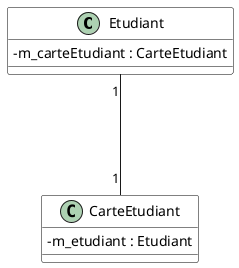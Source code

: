 @startuml EtudiantCarteAssociationSimple
skinparam classAttributeIconSize 0
skinparam class {
    BackgroundColor White
    BorderColor #000
}

Etudiant "1" --- "1" CarteEtudiant

class Etudiant {
    - m_carteEtudiant : CarteEtudiant
}
class CarteEtudiant {
    - m_etudiant : Etudiant
}
@enduml